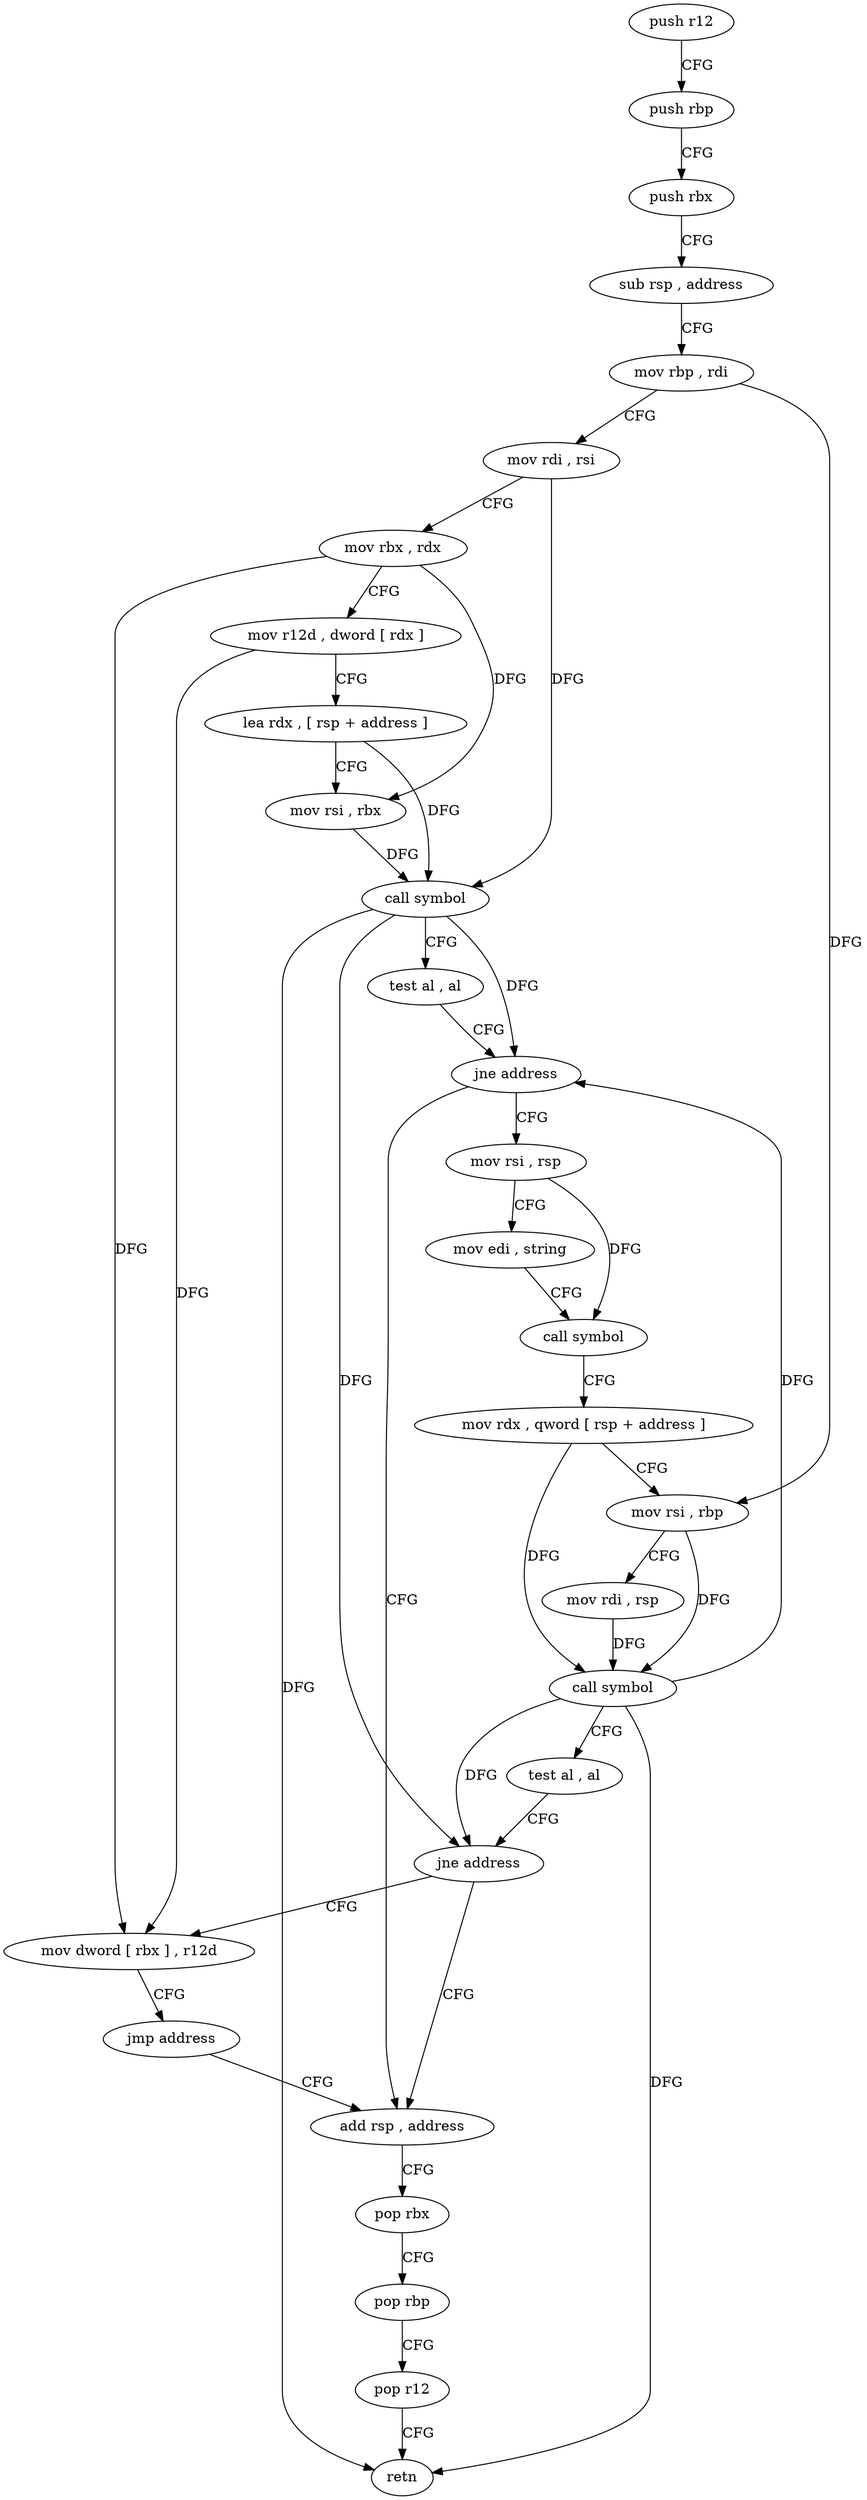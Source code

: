 digraph "func" {
"4248219" [label = "push r12" ]
"4248221" [label = "push rbp" ]
"4248222" [label = "push rbx" ]
"4248223" [label = "sub rsp , address" ]
"4248227" [label = "mov rbp , rdi" ]
"4248230" [label = "mov rdi , rsi" ]
"4248233" [label = "mov rbx , rdx" ]
"4248236" [label = "mov r12d , dword [ rdx ]" ]
"4248239" [label = "lea rdx , [ rsp + address ]" ]
"4248244" [label = "mov rsi , rbx" ]
"4248247" [label = "call symbol" ]
"4248252" [label = "test al , al" ]
"4248254" [label = "jne address" ]
"4248265" [label = "mov rsi , rsp" ]
"4248256" [label = "add rsp , address" ]
"4248268" [label = "mov edi , string" ]
"4248273" [label = "call symbol" ]
"4248278" [label = "mov rdx , qword [ rsp + address ]" ]
"4248283" [label = "mov rsi , rbp" ]
"4248286" [label = "mov rdi , rsp" ]
"4248289" [label = "call symbol" ]
"4248294" [label = "test al , al" ]
"4248296" [label = "jne address" ]
"4248298" [label = "mov dword [ rbx ] , r12d" ]
"4248260" [label = "pop rbx" ]
"4248261" [label = "pop rbp" ]
"4248262" [label = "pop r12" ]
"4248264" [label = "retn" ]
"4248301" [label = "jmp address" ]
"4248219" -> "4248221" [ label = "CFG" ]
"4248221" -> "4248222" [ label = "CFG" ]
"4248222" -> "4248223" [ label = "CFG" ]
"4248223" -> "4248227" [ label = "CFG" ]
"4248227" -> "4248230" [ label = "CFG" ]
"4248227" -> "4248283" [ label = "DFG" ]
"4248230" -> "4248233" [ label = "CFG" ]
"4248230" -> "4248247" [ label = "DFG" ]
"4248233" -> "4248236" [ label = "CFG" ]
"4248233" -> "4248244" [ label = "DFG" ]
"4248233" -> "4248298" [ label = "DFG" ]
"4248236" -> "4248239" [ label = "CFG" ]
"4248236" -> "4248298" [ label = "DFG" ]
"4248239" -> "4248244" [ label = "CFG" ]
"4248239" -> "4248247" [ label = "DFG" ]
"4248244" -> "4248247" [ label = "DFG" ]
"4248247" -> "4248252" [ label = "CFG" ]
"4248247" -> "4248254" [ label = "DFG" ]
"4248247" -> "4248296" [ label = "DFG" ]
"4248247" -> "4248264" [ label = "DFG" ]
"4248252" -> "4248254" [ label = "CFG" ]
"4248254" -> "4248265" [ label = "CFG" ]
"4248254" -> "4248256" [ label = "CFG" ]
"4248265" -> "4248268" [ label = "CFG" ]
"4248265" -> "4248273" [ label = "DFG" ]
"4248256" -> "4248260" [ label = "CFG" ]
"4248268" -> "4248273" [ label = "CFG" ]
"4248273" -> "4248278" [ label = "CFG" ]
"4248278" -> "4248283" [ label = "CFG" ]
"4248278" -> "4248289" [ label = "DFG" ]
"4248283" -> "4248286" [ label = "CFG" ]
"4248283" -> "4248289" [ label = "DFG" ]
"4248286" -> "4248289" [ label = "DFG" ]
"4248289" -> "4248294" [ label = "CFG" ]
"4248289" -> "4248254" [ label = "DFG" ]
"4248289" -> "4248296" [ label = "DFG" ]
"4248289" -> "4248264" [ label = "DFG" ]
"4248294" -> "4248296" [ label = "CFG" ]
"4248296" -> "4248256" [ label = "CFG" ]
"4248296" -> "4248298" [ label = "CFG" ]
"4248298" -> "4248301" [ label = "CFG" ]
"4248260" -> "4248261" [ label = "CFG" ]
"4248261" -> "4248262" [ label = "CFG" ]
"4248262" -> "4248264" [ label = "CFG" ]
"4248301" -> "4248256" [ label = "CFG" ]
}
